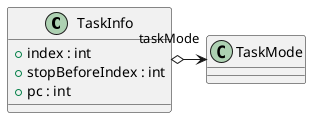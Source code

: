 @startuml
class TaskInfo {
    + index : int
    + stopBeforeIndex : int
    + pc : int
}
TaskInfo o-> "taskMode" TaskMode
@enduml
